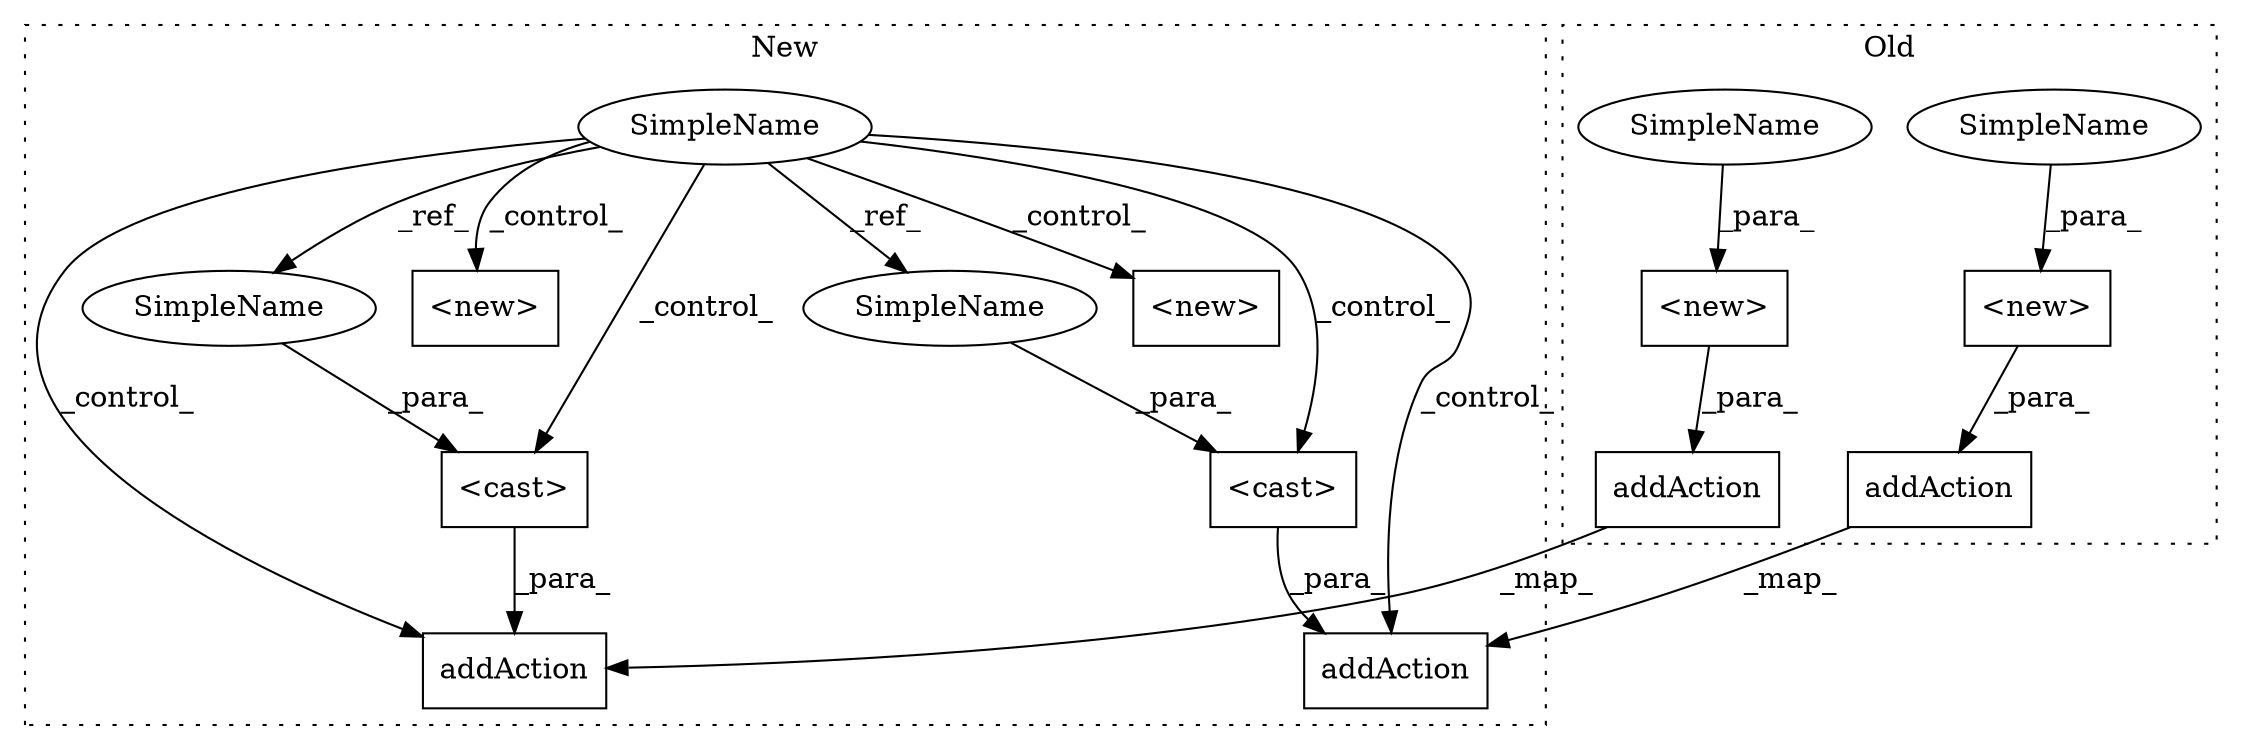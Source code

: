 digraph G {
subgraph cluster0 {
1 [label="addAction" a="32" s="901,927" l="10,1" shape="box"];
6 [label="<new>" a="14" s="911,926" l="9,1" shape="box"];
8 [label="addAction" a="32" s="1193,1221" l="10,1" shape="box"];
11 [label="<new>" a="14" s="1203,1220" l="11,1" shape="box"];
14 [label="SimpleName" a="42" s="1214" l="6" shape="ellipse"];
15 [label="SimpleName" a="42" s="920" l="6" shape="ellipse"];
label = "Old";
style="dotted";
}
subgraph cluster1 {
2 [label="addAction" a="32" s="1067,1136" l="10,1" shape="box"];
3 [label="<cast>" a="11" s="1086" l="43" shape="box"];
4 [label="SimpleName" a="42" s="557" l="6" shape="ellipse"];
5 [label="<new>" a="14" s="1265,1331" l="11,1" shape="box"];
7 [label="<cast>" a="11" s="1472" l="49" shape="box"];
9 [label="addAction" a="32" s="1451,1528" l="10,1" shape="box"];
10 [label="<new>" a="14" s="702,764" l="11,1" shape="box"];
12 [label="SimpleName" a="42" s="1521" l="6" shape="ellipse"];
13 [label="SimpleName" a="42" s="1129" l="6" shape="ellipse"];
label = "New";
style="dotted";
}
1 -> 2 [label="_map_"];
3 -> 2 [label="_para_"];
4 -> 3 [label="_control_"];
4 -> 9 [label="_control_"];
4 -> 5 [label="_control_"];
4 -> 2 [label="_control_"];
4 -> 7 [label="_control_"];
4 -> 13 [label="_ref_"];
4 -> 10 [label="_control_"];
4 -> 12 [label="_ref_"];
6 -> 1 [label="_para_"];
7 -> 9 [label="_para_"];
8 -> 9 [label="_map_"];
11 -> 8 [label="_para_"];
12 -> 7 [label="_para_"];
13 -> 3 [label="_para_"];
14 -> 11 [label="_para_"];
15 -> 6 [label="_para_"];
}